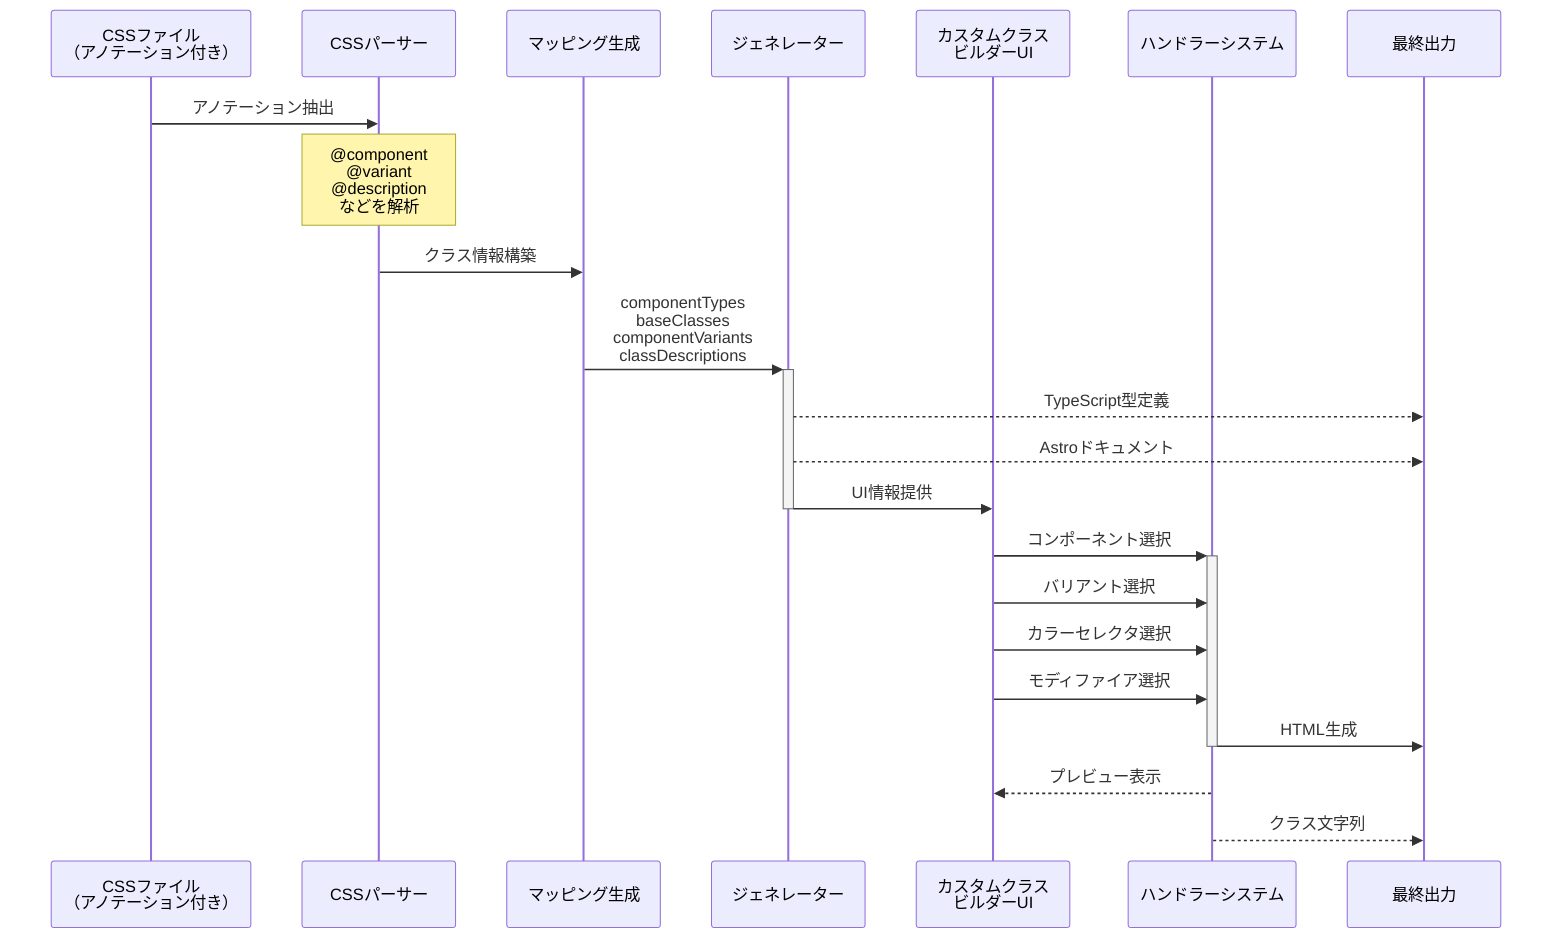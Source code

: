 sequenceDiagram
    participant CSS as CSSファイル<br>（アノテーション付き）
    participant Parser as CSSパーサー
    participant Mapper as マッピング生成
    participant Generator as ジェネレーター
    participant UI as カスタムクラス<br>ビルダーUI
    participant Handler as ハンドラーシステム
    participant Output as 最終出力

    CSS->>Parser: アノテーション抽出
    Note over Parser: @component<br>@variant<br>@description<br>などを解析
    
    Parser->>Mapper: クラス情報構築
    Mapper->>+Generator: componentTypes<br>baseClasses<br>componentVariants<br>classDescriptions
    
    Generator-->>Output: TypeScript型定義
    Generator-->>Output: Astroドキュメント
    Generator->>-UI: UI情報提供
    
    UI->>+Handler: コンポーネント選択
    UI->>Handler: バリアント選択
    UI->>Handler: カラーセレクタ選択
    UI->>Handler: モディファイア選択
    
    Handler->>-Output: HTML生成
    Handler-->>UI: プレビュー表示
    Handler-->>Output: クラス文字列